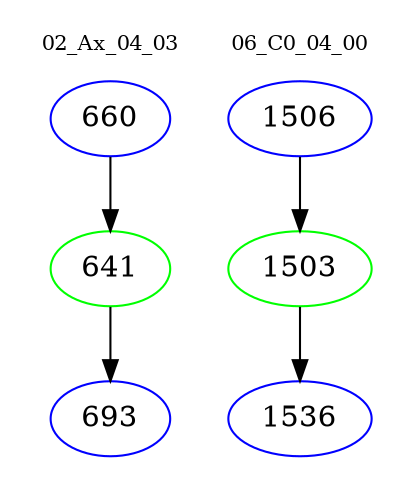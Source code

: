 digraph{
subgraph cluster_0 {
color = white
label = "02_Ax_04_03";
fontsize=10;
T0_660 [label="660", color="blue"]
T0_660 -> T0_641 [color="black"]
T0_641 [label="641", color="green"]
T0_641 -> T0_693 [color="black"]
T0_693 [label="693", color="blue"]
}
subgraph cluster_1 {
color = white
label = "06_C0_04_00";
fontsize=10;
T1_1506 [label="1506", color="blue"]
T1_1506 -> T1_1503 [color="black"]
T1_1503 [label="1503", color="green"]
T1_1503 -> T1_1536 [color="black"]
T1_1536 [label="1536", color="blue"]
}
}
